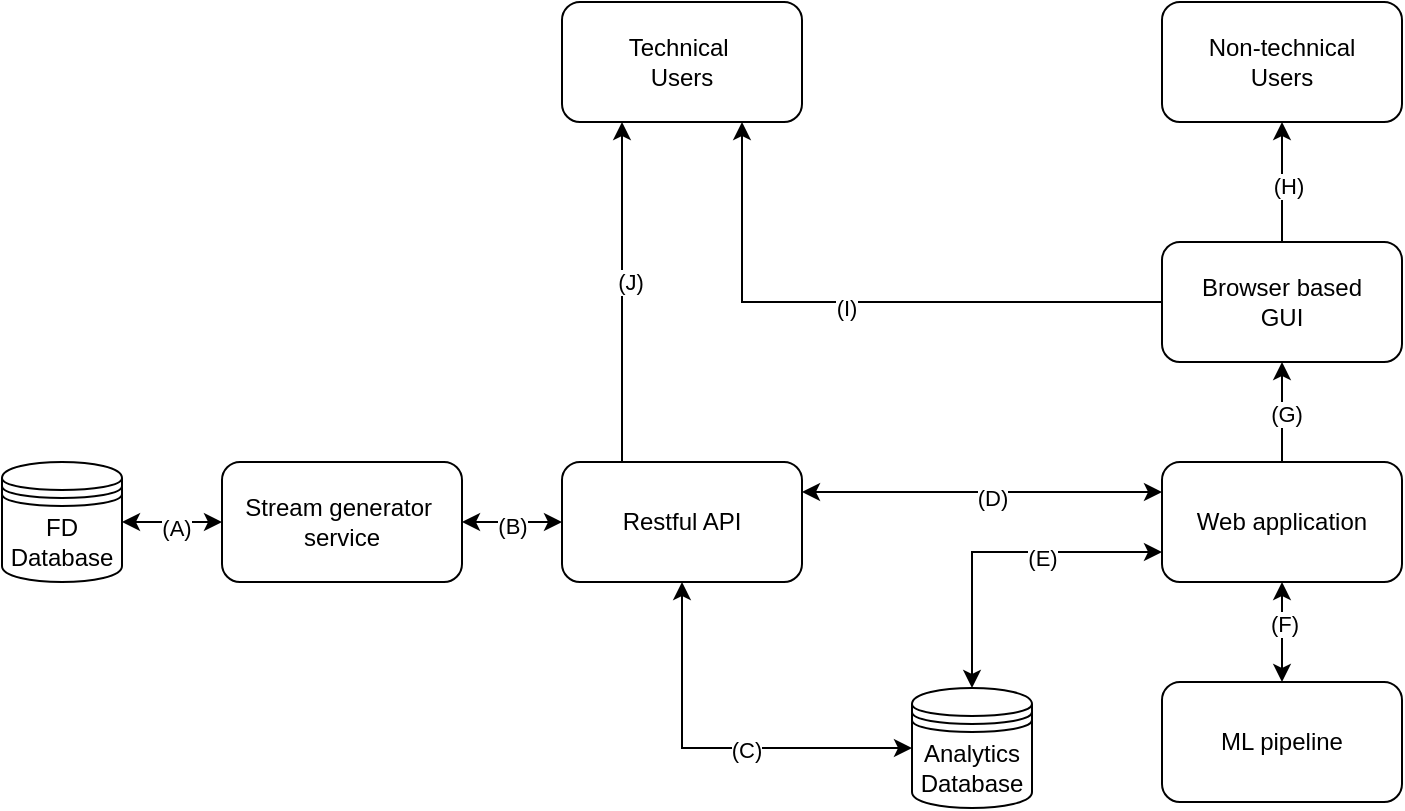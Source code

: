 <mxfile version="22.0.0" type="device">
  <diagram name="Page-1" id="0CGOOBUTLGjTgzBnrG9G">
    <mxGraphModel dx="412" dy="230" grid="1" gridSize="10" guides="1" tooltips="1" connect="1" arrows="1" fold="1" page="1" pageScale="1" pageWidth="1100" pageHeight="850" math="0" shadow="0">
      <root>
        <mxCell id="0" />
        <mxCell id="1" parent="0" />
        <mxCell id="ngD7Du4AolYwz8PnNw0p-12" style="edgeStyle=orthogonalEdgeStyle;rounded=0;orthogonalLoop=1;jettySize=auto;html=1;exitX=1;exitY=0.5;exitDx=0;exitDy=0;entryX=0;entryY=0.5;entryDx=0;entryDy=0;startArrow=classic;startFill=1;" edge="1" parent="1" source="ngD7Du4AolYwz8PnNw0p-1" target="ngD7Du4AolYwz8PnNw0p-4">
          <mxGeometry relative="1" as="geometry" />
        </mxCell>
        <mxCell id="ngD7Du4AolYwz8PnNw0p-23" value="(A)" style="edgeLabel;html=1;align=center;verticalAlign=middle;resizable=0;points=[];" vertex="1" connectable="0" parent="ngD7Du4AolYwz8PnNw0p-12">
          <mxGeometry x="0.044" y="-3" relative="1" as="geometry">
            <mxPoint x="1" as="offset" />
          </mxGeometry>
        </mxCell>
        <mxCell id="ngD7Du4AolYwz8PnNw0p-1" value="FD Database" style="shape=datastore;whiteSpace=wrap;html=1;" vertex="1" parent="1">
          <mxGeometry x="200" y="455" width="60" height="60" as="geometry" />
        </mxCell>
        <mxCell id="ngD7Du4AolYwz8PnNw0p-34" style="edgeStyle=orthogonalEdgeStyle;rounded=0;orthogonalLoop=1;jettySize=auto;html=1;exitX=0.5;exitY=0;exitDx=0;exitDy=0;entryX=0;entryY=0.75;entryDx=0;entryDy=0;startArrow=classic;startFill=1;" edge="1" parent="1" source="ngD7Du4AolYwz8PnNw0p-2" target="ngD7Du4AolYwz8PnNw0p-7">
          <mxGeometry relative="1" as="geometry" />
        </mxCell>
        <mxCell id="ngD7Du4AolYwz8PnNw0p-35" value="(E)" style="edgeLabel;html=1;align=center;verticalAlign=middle;resizable=0;points=[];" vertex="1" connectable="0" parent="ngD7Du4AolYwz8PnNw0p-34">
          <mxGeometry x="0.26" y="-3" relative="1" as="geometry">
            <mxPoint as="offset" />
          </mxGeometry>
        </mxCell>
        <mxCell id="ngD7Du4AolYwz8PnNw0p-2" value="Analytics&lt;br&gt;Database" style="shape=datastore;whiteSpace=wrap;html=1;" vertex="1" parent="1">
          <mxGeometry x="655" y="568" width="60" height="60" as="geometry" />
        </mxCell>
        <mxCell id="ngD7Du4AolYwz8PnNw0p-13" style="edgeStyle=orthogonalEdgeStyle;rounded=0;orthogonalLoop=1;jettySize=auto;html=1;exitX=1;exitY=0.5;exitDx=0;exitDy=0;entryX=0;entryY=0.5;entryDx=0;entryDy=0;startArrow=classic;startFill=1;" edge="1" parent="1" source="ngD7Du4AolYwz8PnNw0p-4" target="ngD7Du4AolYwz8PnNw0p-5">
          <mxGeometry relative="1" as="geometry" />
        </mxCell>
        <mxCell id="ngD7Du4AolYwz8PnNw0p-24" value="(B)" style="edgeLabel;html=1;align=center;verticalAlign=middle;resizable=0;points=[];" vertex="1" connectable="0" parent="ngD7Du4AolYwz8PnNw0p-13">
          <mxGeometry x="0.004" y="-2" relative="1" as="geometry">
            <mxPoint as="offset" />
          </mxGeometry>
        </mxCell>
        <mxCell id="ngD7Du4AolYwz8PnNw0p-4" value="Stream generator&amp;nbsp;&lt;br&gt;service" style="rounded=1;whiteSpace=wrap;html=1;" vertex="1" parent="1">
          <mxGeometry x="310" y="455" width="120" height="60" as="geometry" />
        </mxCell>
        <mxCell id="ngD7Du4AolYwz8PnNw0p-14" style="edgeStyle=orthogonalEdgeStyle;rounded=0;orthogonalLoop=1;jettySize=auto;html=1;exitX=0.25;exitY=0;exitDx=0;exitDy=0;entryX=0.25;entryY=1;entryDx=0;entryDy=0;" edge="1" parent="1" source="ngD7Du4AolYwz8PnNw0p-5" target="ngD7Du4AolYwz8PnNw0p-11">
          <mxGeometry relative="1" as="geometry" />
        </mxCell>
        <mxCell id="ngD7Du4AolYwz8PnNw0p-31" value="(J)" style="edgeLabel;html=1;align=center;verticalAlign=middle;resizable=0;points=[];" vertex="1" connectable="0" parent="ngD7Du4AolYwz8PnNw0p-14">
          <mxGeometry x="0.065" y="-4" relative="1" as="geometry">
            <mxPoint as="offset" />
          </mxGeometry>
        </mxCell>
        <mxCell id="ngD7Du4AolYwz8PnNw0p-32" style="edgeStyle=orthogonalEdgeStyle;rounded=0;orthogonalLoop=1;jettySize=auto;html=1;entryX=0;entryY=0.5;entryDx=0;entryDy=0;exitX=0.5;exitY=1;exitDx=0;exitDy=0;startArrow=classic;startFill=1;" edge="1" parent="1" source="ngD7Du4AolYwz8PnNw0p-5" target="ngD7Du4AolYwz8PnNw0p-2">
          <mxGeometry relative="1" as="geometry" />
        </mxCell>
        <mxCell id="ngD7Du4AolYwz8PnNw0p-33" value="(C)" style="edgeLabel;html=1;align=center;verticalAlign=middle;resizable=0;points=[];" vertex="1" connectable="0" parent="ngD7Du4AolYwz8PnNw0p-32">
          <mxGeometry x="0.155" y="-1" relative="1" as="geometry">
            <mxPoint as="offset" />
          </mxGeometry>
        </mxCell>
        <mxCell id="ngD7Du4AolYwz8PnNw0p-37" style="edgeStyle=orthogonalEdgeStyle;rounded=0;orthogonalLoop=1;jettySize=auto;html=1;exitX=1;exitY=0.25;exitDx=0;exitDy=0;entryX=0;entryY=0.25;entryDx=0;entryDy=0;startArrow=classic;startFill=1;" edge="1" parent="1" source="ngD7Du4AolYwz8PnNw0p-5" target="ngD7Du4AolYwz8PnNw0p-7">
          <mxGeometry relative="1" as="geometry" />
        </mxCell>
        <mxCell id="ngD7Du4AolYwz8PnNw0p-38" value="(D)" style="edgeLabel;html=1;align=center;verticalAlign=middle;resizable=0;points=[];" vertex="1" connectable="0" parent="ngD7Du4AolYwz8PnNw0p-37">
          <mxGeometry x="0.05" y="-3" relative="1" as="geometry">
            <mxPoint as="offset" />
          </mxGeometry>
        </mxCell>
        <mxCell id="ngD7Du4AolYwz8PnNw0p-5" value="Restful API" style="rounded=1;whiteSpace=wrap;html=1;" vertex="1" parent="1">
          <mxGeometry x="480" y="455" width="120" height="60" as="geometry" />
        </mxCell>
        <mxCell id="ngD7Du4AolYwz8PnNw0p-20" style="edgeStyle=orthogonalEdgeStyle;rounded=0;orthogonalLoop=1;jettySize=auto;html=1;exitX=0.5;exitY=0;exitDx=0;exitDy=0;entryX=0.5;entryY=1;entryDx=0;entryDy=0;" edge="1" parent="1" source="ngD7Du4AolYwz8PnNw0p-7" target="ngD7Du4AolYwz8PnNw0p-8">
          <mxGeometry relative="1" as="geometry" />
        </mxCell>
        <mxCell id="ngD7Du4AolYwz8PnNw0p-28" value="(G)" style="edgeLabel;html=1;align=center;verticalAlign=middle;resizable=0;points=[];" vertex="1" connectable="0" parent="ngD7Du4AolYwz8PnNw0p-20">
          <mxGeometry x="-0.012" y="-2" relative="1" as="geometry">
            <mxPoint as="offset" />
          </mxGeometry>
        </mxCell>
        <mxCell id="ngD7Du4AolYwz8PnNw0p-7" value="Web application" style="rounded=1;whiteSpace=wrap;html=1;" vertex="1" parent="1">
          <mxGeometry x="780" y="455" width="120" height="60" as="geometry" />
        </mxCell>
        <mxCell id="ngD7Du4AolYwz8PnNw0p-15" style="edgeStyle=orthogonalEdgeStyle;rounded=0;orthogonalLoop=1;jettySize=auto;html=1;exitX=0.5;exitY=0;exitDx=0;exitDy=0;entryX=0.5;entryY=1;entryDx=0;entryDy=0;" edge="1" parent="1" source="ngD7Du4AolYwz8PnNw0p-8" target="ngD7Du4AolYwz8PnNw0p-9">
          <mxGeometry relative="1" as="geometry" />
        </mxCell>
        <mxCell id="ngD7Du4AolYwz8PnNw0p-29" value="(H)" style="edgeLabel;html=1;align=center;verticalAlign=middle;resizable=0;points=[];" vertex="1" connectable="0" parent="ngD7Du4AolYwz8PnNw0p-15">
          <mxGeometry x="-0.061" y="-3" relative="1" as="geometry">
            <mxPoint as="offset" />
          </mxGeometry>
        </mxCell>
        <mxCell id="ngD7Du4AolYwz8PnNw0p-16" style="edgeStyle=orthogonalEdgeStyle;rounded=0;orthogonalLoop=1;jettySize=auto;html=1;exitX=0;exitY=0.5;exitDx=0;exitDy=0;entryX=0.75;entryY=1;entryDx=0;entryDy=0;" edge="1" parent="1" source="ngD7Du4AolYwz8PnNw0p-8" target="ngD7Du4AolYwz8PnNw0p-11">
          <mxGeometry relative="1" as="geometry" />
        </mxCell>
        <mxCell id="ngD7Du4AolYwz8PnNw0p-30" value="(I)" style="edgeLabel;html=1;align=center;verticalAlign=middle;resizable=0;points=[];" vertex="1" connectable="0" parent="ngD7Du4AolYwz8PnNw0p-16">
          <mxGeometry x="0.052" y="3" relative="1" as="geometry">
            <mxPoint as="offset" />
          </mxGeometry>
        </mxCell>
        <mxCell id="ngD7Du4AolYwz8PnNw0p-8" value="Browser based&lt;br&gt;GUI" style="rounded=1;whiteSpace=wrap;html=1;" vertex="1" parent="1">
          <mxGeometry x="780" y="345" width="120" height="60" as="geometry" />
        </mxCell>
        <mxCell id="ngD7Du4AolYwz8PnNw0p-9" value="Non-technical&lt;br&gt;Users" style="rounded=1;whiteSpace=wrap;html=1;" vertex="1" parent="1">
          <mxGeometry x="780" y="225" width="120" height="60" as="geometry" />
        </mxCell>
        <mxCell id="ngD7Du4AolYwz8PnNw0p-19" style="edgeStyle=orthogonalEdgeStyle;rounded=0;orthogonalLoop=1;jettySize=auto;html=1;exitX=0.5;exitY=0;exitDx=0;exitDy=0;entryX=0.5;entryY=1;entryDx=0;entryDy=0;startArrow=classic;startFill=1;" edge="1" parent="1" source="ngD7Du4AolYwz8PnNw0p-10" target="ngD7Du4AolYwz8PnNw0p-7">
          <mxGeometry relative="1" as="geometry" />
        </mxCell>
        <mxCell id="ngD7Du4AolYwz8PnNw0p-27" value="(F)" style="edgeLabel;html=1;align=center;verticalAlign=middle;resizable=0;points=[];" vertex="1" connectable="0" parent="ngD7Du4AolYwz8PnNw0p-19">
          <mxGeometry x="0.164" y="-1" relative="1" as="geometry">
            <mxPoint as="offset" />
          </mxGeometry>
        </mxCell>
        <mxCell id="ngD7Du4AolYwz8PnNw0p-10" value="ML pipeline" style="rounded=1;whiteSpace=wrap;html=1;" vertex="1" parent="1">
          <mxGeometry x="780" y="565" width="120" height="60" as="geometry" />
        </mxCell>
        <mxCell id="ngD7Du4AolYwz8PnNw0p-11" value="Technical&amp;nbsp;&lt;br&gt;Users" style="rounded=1;whiteSpace=wrap;html=1;" vertex="1" parent="1">
          <mxGeometry x="480" y="225" width="120" height="60" as="geometry" />
        </mxCell>
      </root>
    </mxGraphModel>
  </diagram>
</mxfile>
